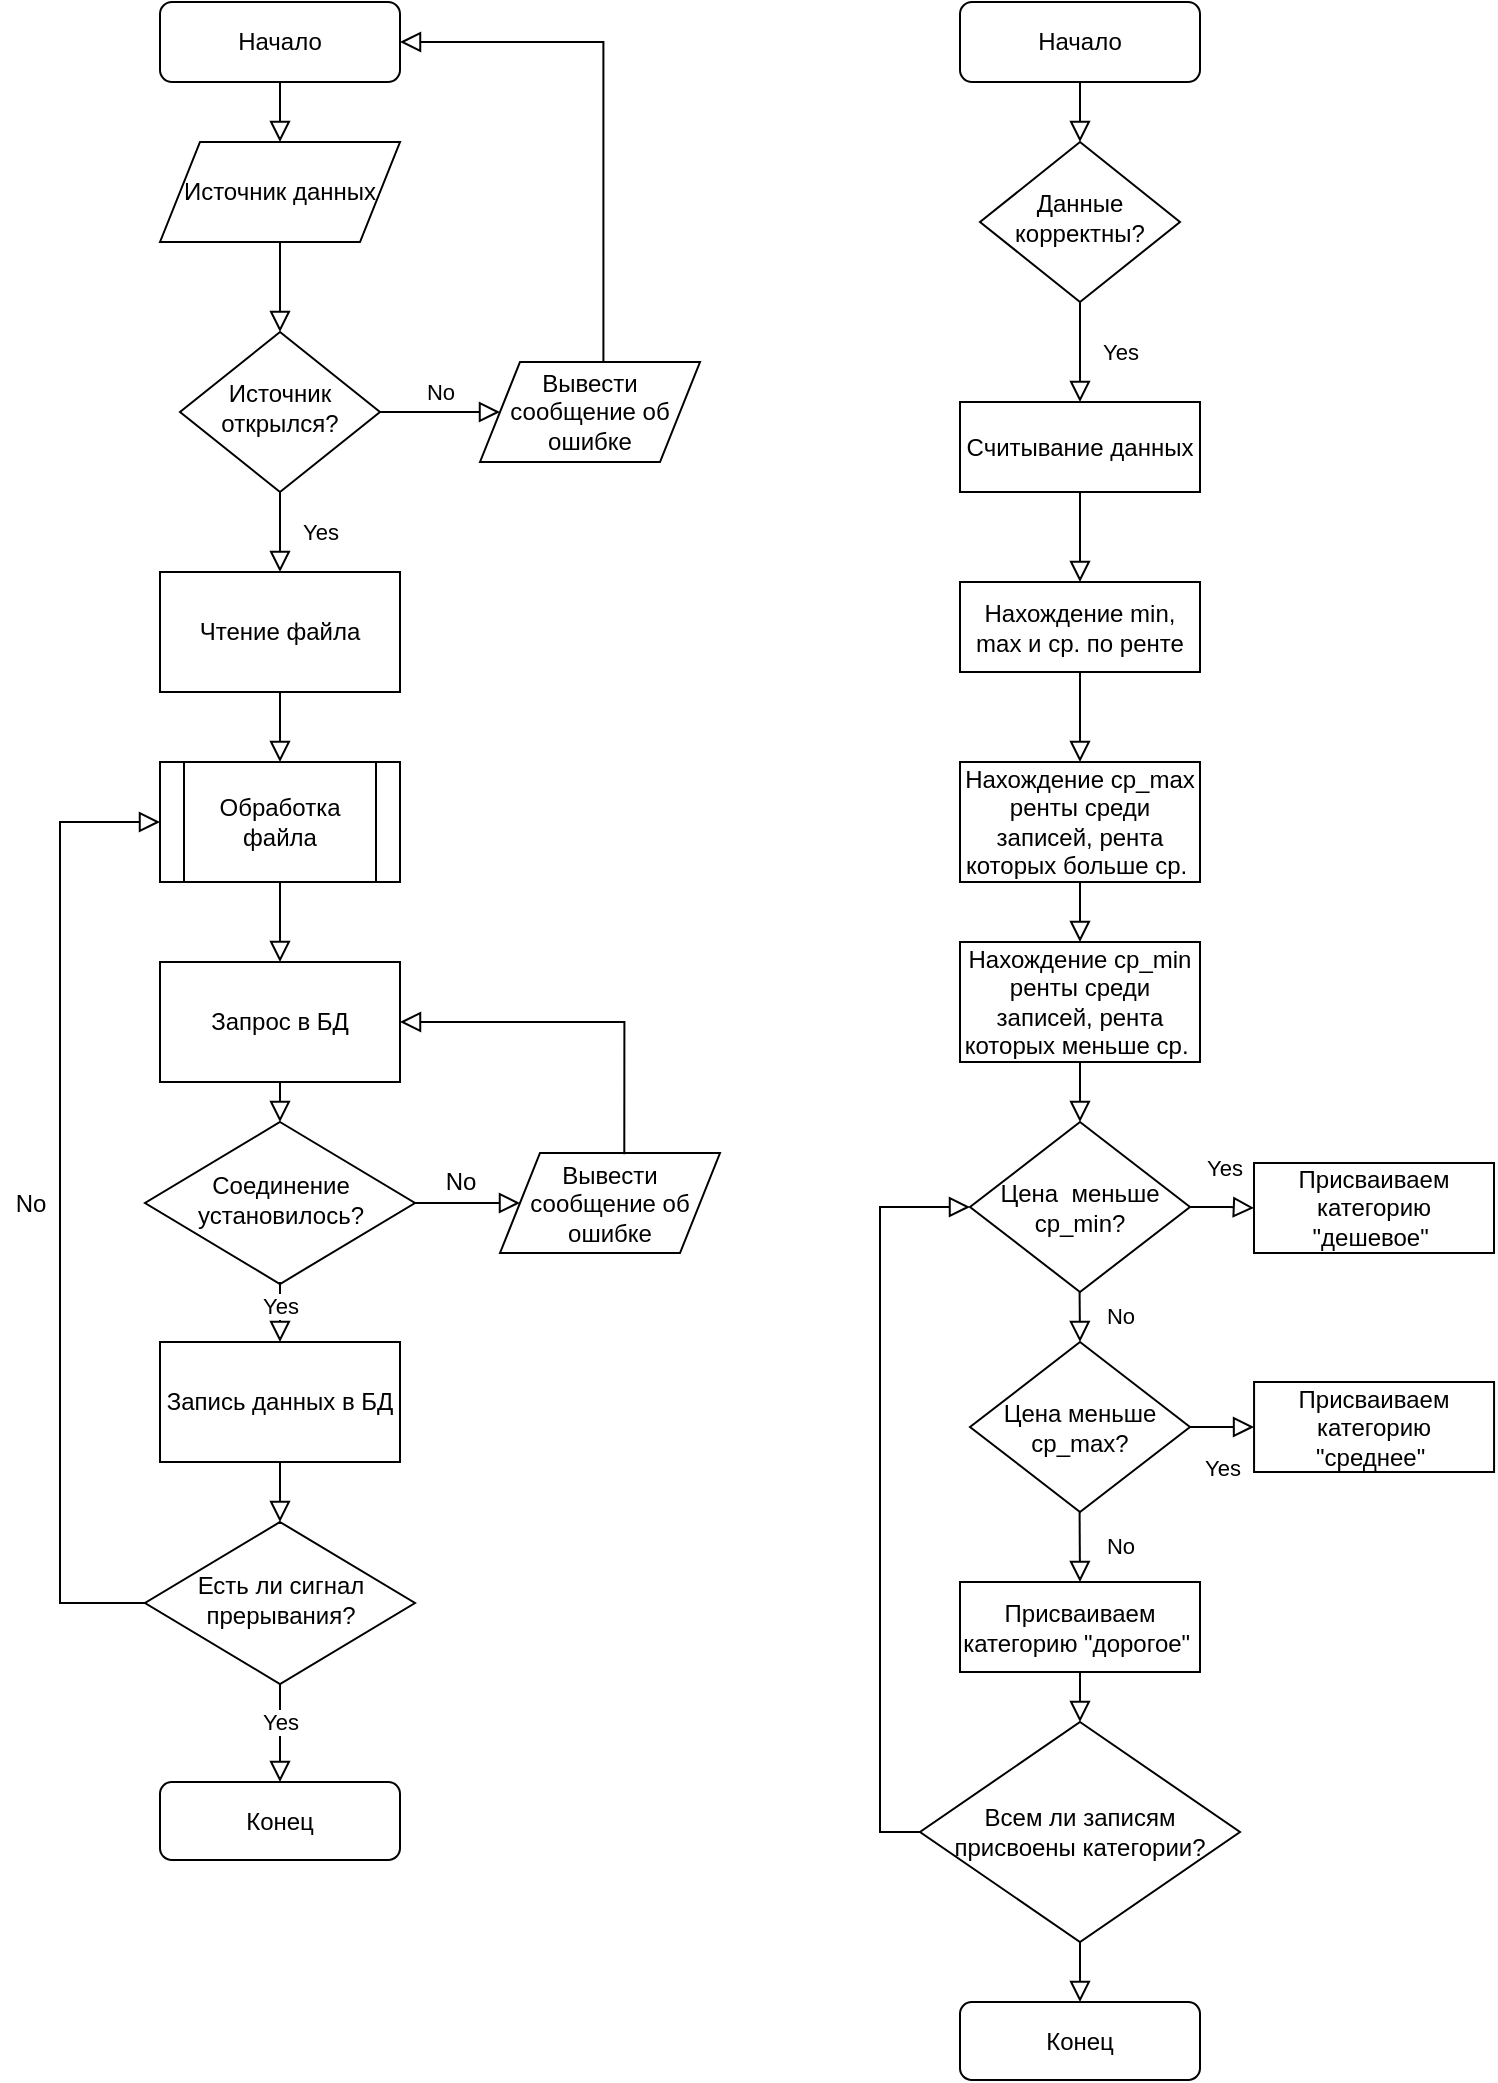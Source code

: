<mxfile version="18.1.3" type="device"><diagram id="C5RBs43oDa-KdzZeNtuy" name="Page-1"><mxGraphModel dx="813" dy="415" grid="1" gridSize="10" guides="1" tooltips="1" connect="1" arrows="1" fold="1" page="1" pageScale="1" pageWidth="827" pageHeight="1169" math="0" shadow="0"><root><mxCell id="WIyWlLk6GJQsqaUBKTNV-0"/><mxCell id="WIyWlLk6GJQsqaUBKTNV-1" parent="WIyWlLk6GJQsqaUBKTNV-0"/><mxCell id="WIyWlLk6GJQsqaUBKTNV-2" value="" style="rounded=0;html=1;jettySize=auto;orthogonalLoop=1;fontSize=11;endArrow=block;endFill=0;endSize=8;strokeWidth=1;shadow=0;labelBackgroundColor=none;edgeStyle=orthogonalEdgeStyle;" parent="WIyWlLk6GJQsqaUBKTNV-1" source="WIyWlLk6GJQsqaUBKTNV-3" edge="1"><mxGeometry relative="1" as="geometry"><mxPoint x="220" y="150" as="targetPoint"/></mxGeometry></mxCell><mxCell id="WIyWlLk6GJQsqaUBKTNV-3" value="&lt;font style=&quot;vertical-align: inherit;&quot;&gt;&lt;font style=&quot;vertical-align: inherit;&quot;&gt;Начало&lt;/font&gt;&lt;/font&gt;" style="rounded=1;whiteSpace=wrap;html=1;fontSize=12;glass=0;strokeWidth=1;shadow=0;" parent="WIyWlLk6GJQsqaUBKTNV-1" vertex="1"><mxGeometry x="160" y="80" width="120" height="40" as="geometry"/></mxCell><mxCell id="WIyWlLk6GJQsqaUBKTNV-4" value="Yes" style="rounded=0;html=1;jettySize=auto;orthogonalLoop=1;fontSize=11;endArrow=block;endFill=0;endSize=8;strokeWidth=1;shadow=0;labelBackgroundColor=none;edgeStyle=orthogonalEdgeStyle;" parent="WIyWlLk6GJQsqaUBKTNV-1" source="WIyWlLk6GJQsqaUBKTNV-6" edge="1"><mxGeometry y="20" relative="1" as="geometry"><mxPoint as="offset"/><mxPoint x="220" y="365" as="targetPoint"/></mxGeometry></mxCell><mxCell id="WIyWlLk6GJQsqaUBKTNV-5" value="No" style="edgeStyle=orthogonalEdgeStyle;rounded=0;html=1;jettySize=auto;orthogonalLoop=1;fontSize=11;endArrow=block;endFill=0;endSize=8;strokeWidth=1;shadow=0;labelBackgroundColor=none;entryX=0;entryY=0.5;entryDx=0;entryDy=0;" parent="WIyWlLk6GJQsqaUBKTNV-1" source="WIyWlLk6GJQsqaUBKTNV-6" target="cDe8SVExw6vvp47_rbW--25" edge="1"><mxGeometry y="10" relative="1" as="geometry"><mxPoint as="offset"/><mxPoint x="320" y="285" as="targetPoint"/></mxGeometry></mxCell><mxCell id="WIyWlLk6GJQsqaUBKTNV-6" value="&lt;font style=&quot;vertical-align: inherit;&quot;&gt;&lt;font style=&quot;vertical-align: inherit;&quot;&gt;Источник открылся?&lt;/font&gt;&lt;/font&gt;" style="rhombus;whiteSpace=wrap;html=1;shadow=0;fontFamily=Helvetica;fontSize=12;align=center;strokeWidth=1;spacing=6;spacingTop=-4;" parent="WIyWlLk6GJQsqaUBKTNV-1" vertex="1"><mxGeometry x="170" y="245" width="100" height="80" as="geometry"/></mxCell><mxCell id="WIyWlLk6GJQsqaUBKTNV-11" value="&lt;font style=&quot;vertical-align: inherit;&quot;&gt;&lt;font style=&quot;vertical-align: inherit;&quot;&gt;Конец&lt;/font&gt;&lt;/font&gt;" style="rounded=1;whiteSpace=wrap;html=1;fontSize=12;glass=0;strokeWidth=1;shadow=0;" parent="WIyWlLk6GJQsqaUBKTNV-1" vertex="1"><mxGeometry x="160" y="970" width="120" height="39" as="geometry"/></mxCell><mxCell id="cDe8SVExw6vvp47_rbW--2" value="&amp;nbsp;" style="edgeStyle=orthogonalEdgeStyle;rounded=0;html=1;jettySize=auto;orthogonalLoop=1;fontSize=11;endArrow=block;endFill=0;endSize=8;strokeWidth=1;shadow=0;labelBackgroundColor=none;entryX=1;entryY=0.5;entryDx=0;entryDy=0;exitX=0.561;exitY=0;exitDx=0;exitDy=0;exitPerimeter=0;" edge="1" parent="WIyWlLk6GJQsqaUBKTNV-1" source="cDe8SVExw6vvp47_rbW--25" target="WIyWlLk6GJQsqaUBKTNV-3"><mxGeometry y="10" relative="1" as="geometry"><mxPoint as="offset"/><mxPoint x="380" y="180" as="sourcePoint"/><mxPoint x="380" y="100" as="targetPoint"/></mxGeometry></mxCell><mxCell id="cDe8SVExw6vvp47_rbW--3" value="&lt;font style=&quot;vertical-align: inherit;&quot;&gt;&lt;font style=&quot;vertical-align: inherit;&quot;&gt;Чтение файла&lt;/font&gt;&lt;/font&gt;" style="rounded=0;whiteSpace=wrap;html=1;" vertex="1" parent="WIyWlLk6GJQsqaUBKTNV-1"><mxGeometry x="160" y="365" width="120" height="60" as="geometry"/></mxCell><mxCell id="cDe8SVExw6vvp47_rbW--5" value="&amp;nbsp;" style="rounded=0;html=1;jettySize=auto;orthogonalLoop=1;fontSize=11;endArrow=block;endFill=0;endSize=8;strokeWidth=1;shadow=0;labelBackgroundColor=none;edgeStyle=orthogonalEdgeStyle;exitX=0.5;exitY=1;exitDx=0;exitDy=0;" edge="1" parent="WIyWlLk6GJQsqaUBKTNV-1" source="cDe8SVExw6vvp47_rbW--3" target="cDe8SVExw6vvp47_rbW--40"><mxGeometry y="20" relative="1" as="geometry"><mxPoint as="offset"/><mxPoint x="230" y="335" as="sourcePoint"/><mxPoint x="220" y="463" as="targetPoint"/></mxGeometry></mxCell><mxCell id="cDe8SVExw6vvp47_rbW--6" value="&lt;font style=&quot;vertical-align: inherit;&quot;&gt;&lt;font style=&quot;vertical-align: inherit;&quot;&gt;&lt;font style=&quot;vertical-align: inherit;&quot;&gt;&lt;font style=&quot;vertical-align: inherit;&quot;&gt;Запись данных в БД&lt;/font&gt;&lt;/font&gt;&lt;/font&gt;&lt;/font&gt;" style="rounded=0;whiteSpace=wrap;html=1;" vertex="1" parent="WIyWlLk6GJQsqaUBKTNV-1"><mxGeometry x="160" y="750" width="120" height="60" as="geometry"/></mxCell><mxCell id="cDe8SVExw6vvp47_rbW--24" value="&amp;nbsp;" style="rounded=0;html=1;jettySize=auto;orthogonalLoop=1;fontSize=11;endArrow=block;endFill=0;endSize=8;strokeWidth=1;shadow=0;labelBackgroundColor=none;edgeStyle=orthogonalEdgeStyle;exitX=0.5;exitY=1;exitDx=0;exitDy=0;entryX=0.5;entryY=0;entryDx=0;entryDy=0;" edge="1" parent="WIyWlLk6GJQsqaUBKTNV-1" source="cDe8SVExw6vvp47_rbW--30" target="cDe8SVExw6vvp47_rbW--32"><mxGeometry y="20" relative="1" as="geometry"><mxPoint as="offset"/><mxPoint x="230" y="435" as="sourcePoint"/><mxPoint x="250" y="640" as="targetPoint"/><Array as="points"/></mxGeometry></mxCell><mxCell id="cDe8SVExw6vvp47_rbW--25" value="Вывести сообщение об ошибке" style="shape=parallelogram;perimeter=parallelogramPerimeter;whiteSpace=wrap;html=1;fixedSize=1;" vertex="1" parent="WIyWlLk6GJQsqaUBKTNV-1"><mxGeometry x="320" y="260" width="110" height="50" as="geometry"/></mxCell><mxCell id="cDe8SVExw6vvp47_rbW--26" value="Источник данных" style="shape=parallelogram;perimeter=parallelogramPerimeter;whiteSpace=wrap;html=1;fixedSize=1;" vertex="1" parent="WIyWlLk6GJQsqaUBKTNV-1"><mxGeometry x="160" y="150" width="120" height="50" as="geometry"/></mxCell><mxCell id="cDe8SVExw6vvp47_rbW--29" value="" style="rounded=0;html=1;jettySize=auto;orthogonalLoop=1;fontSize=11;endArrow=block;endFill=0;endSize=8;strokeWidth=1;shadow=0;labelBackgroundColor=none;edgeStyle=orthogonalEdgeStyle;exitX=0.5;exitY=1;exitDx=0;exitDy=0;entryX=0.5;entryY=0;entryDx=0;entryDy=0;" edge="1" parent="WIyWlLk6GJQsqaUBKTNV-1" source="cDe8SVExw6vvp47_rbW--26" target="WIyWlLk6GJQsqaUBKTNV-6"><mxGeometry relative="1" as="geometry"><mxPoint x="230.029" y="197" as="sourcePoint"/><mxPoint x="220" y="240" as="targetPoint"/></mxGeometry></mxCell><mxCell id="cDe8SVExw6vvp47_rbW--30" value="&lt;font style=&quot;vertical-align: inherit;&quot;&gt;&lt;font style=&quot;vertical-align: inherit;&quot;&gt;&lt;font style=&quot;vertical-align: inherit;&quot;&gt;&lt;font style=&quot;vertical-align: inherit;&quot;&gt;Запрос в БД&lt;/font&gt;&lt;/font&gt;&lt;/font&gt;&lt;/font&gt;" style="rounded=0;whiteSpace=wrap;html=1;" vertex="1" parent="WIyWlLk6GJQsqaUBKTNV-1"><mxGeometry x="160" y="560" width="120" height="60" as="geometry"/></mxCell><mxCell id="cDe8SVExw6vvp47_rbW--31" value="&amp;nbsp;" style="rounded=0;html=1;jettySize=auto;orthogonalLoop=1;fontSize=11;endArrow=block;endFill=0;endSize=8;strokeWidth=1;shadow=0;labelBackgroundColor=none;edgeStyle=orthogonalEdgeStyle;entryX=0.5;entryY=0;entryDx=0;entryDy=0;exitX=0.5;exitY=1;exitDx=0;exitDy=0;" edge="1" parent="WIyWlLk6GJQsqaUBKTNV-1" source="cDe8SVExw6vvp47_rbW--40" target="cDe8SVExw6vvp47_rbW--30"><mxGeometry y="20" relative="1" as="geometry"><mxPoint as="offset"/><mxPoint x="220" y="523" as="sourcePoint"/><mxPoint x="219.8" y="559" as="targetPoint"/><Array as="points"/></mxGeometry></mxCell><mxCell id="cDe8SVExw6vvp47_rbW--32" value="Соединение установилось?" style="rhombus;whiteSpace=wrap;html=1;shadow=0;fontFamily=Helvetica;fontSize=12;align=center;strokeWidth=1;spacing=6;spacingTop=-4;" vertex="1" parent="WIyWlLk6GJQsqaUBKTNV-1"><mxGeometry x="152.5" y="640" width="135" height="81" as="geometry"/></mxCell><mxCell id="cDe8SVExw6vvp47_rbW--34" value="&amp;nbsp;" style="rounded=0;html=1;jettySize=auto;orthogonalLoop=1;fontSize=11;endArrow=block;endFill=0;endSize=8;strokeWidth=1;shadow=0;labelBackgroundColor=none;edgeStyle=orthogonalEdgeStyle;exitX=1;exitY=0.5;exitDx=0;exitDy=0;entryX=0;entryY=0.5;entryDx=0;entryDy=0;" edge="1" parent="WIyWlLk6GJQsqaUBKTNV-1" source="cDe8SVExw6vvp47_rbW--32" target="cDe8SVExw6vvp47_rbW--35"><mxGeometry y="20" relative="1" as="geometry"><mxPoint as="offset"/><mxPoint x="290" y="680" as="sourcePoint"/><mxPoint x="340" y="680" as="targetPoint"/><Array as="points"/></mxGeometry></mxCell><mxCell id="cDe8SVExw6vvp47_rbW--35" value="Вывести сообщение об ошибке" style="shape=parallelogram;perimeter=parallelogramPerimeter;whiteSpace=wrap;html=1;fixedSize=1;" vertex="1" parent="WIyWlLk6GJQsqaUBKTNV-1"><mxGeometry x="330" y="655.5" width="110" height="50" as="geometry"/></mxCell><mxCell id="cDe8SVExw6vvp47_rbW--36" value="&amp;nbsp;" style="rounded=0;html=1;jettySize=auto;orthogonalLoop=1;fontSize=11;endArrow=block;endFill=0;endSize=8;strokeWidth=1;shadow=0;labelBackgroundColor=none;edgeStyle=orthogonalEdgeStyle;exitX=0.565;exitY=0.013;exitDx=0;exitDy=0;exitPerimeter=0;entryX=1;entryY=0.5;entryDx=0;entryDy=0;" edge="1" parent="WIyWlLk6GJQsqaUBKTNV-1" source="cDe8SVExw6vvp47_rbW--35" target="cDe8SVExw6vvp47_rbW--30"><mxGeometry y="20" relative="1" as="geometry"><mxPoint as="offset"/><mxPoint x="330.0" y="610.0" as="sourcePoint"/><mxPoint x="390" y="570" as="targetPoint"/><Array as="points"/></mxGeometry></mxCell><mxCell id="cDe8SVExw6vvp47_rbW--37" value="" style="rounded=0;html=1;jettySize=auto;orthogonalLoop=1;fontSize=11;endArrow=block;endFill=0;endSize=8;strokeWidth=1;shadow=0;labelBackgroundColor=none;edgeStyle=orthogonalEdgeStyle;entryX=0.5;entryY=0;entryDx=0;entryDy=0;" edge="1" parent="WIyWlLk6GJQsqaUBKTNV-1" target="cDe8SVExw6vvp47_rbW--6"><mxGeometry y="20" relative="1" as="geometry"><mxPoint as="offset"/><mxPoint x="220" y="720" as="sourcePoint"/><mxPoint x="219.77" y="741" as="targetPoint"/><Array as="points"/></mxGeometry></mxCell><mxCell id="cDe8SVExw6vvp47_rbW--39" value="Yes" style="edgeLabel;html=1;align=center;verticalAlign=middle;resizable=0;points=[];" vertex="1" connectable="0" parent="cDe8SVExw6vvp47_rbW--37"><mxGeometry x="-0.249" relative="1" as="geometry"><mxPoint as="offset"/></mxGeometry></mxCell><mxCell id="cDe8SVExw6vvp47_rbW--38" value="No" style="text;html=1;align=center;verticalAlign=middle;resizable=0;points=[];autosize=1;strokeColor=none;fillColor=none;" vertex="1" parent="WIyWlLk6GJQsqaUBKTNV-1"><mxGeometry x="295" y="660" width="30" height="20" as="geometry"/></mxCell><mxCell id="cDe8SVExw6vvp47_rbW--40" value="Обработка файла" style="shape=process;whiteSpace=wrap;html=1;backgroundOutline=1;" vertex="1" parent="WIyWlLk6GJQsqaUBKTNV-1"><mxGeometry x="160" y="460" width="120" height="60" as="geometry"/></mxCell><mxCell id="cDe8SVExw6vvp47_rbW--47" value="&amp;nbsp;" style="rounded=0;html=1;jettySize=auto;orthogonalLoop=1;fontSize=11;endArrow=block;endFill=0;endSize=8;strokeWidth=1;shadow=0;labelBackgroundColor=none;edgeStyle=orthogonalEdgeStyle;" edge="1" parent="WIyWlLk6GJQsqaUBKTNV-1" source="cDe8SVExw6vvp47_rbW--6" target="cDe8SVExw6vvp47_rbW--48"><mxGeometry y="20" relative="1" as="geometry"><mxPoint as="offset"/><mxPoint x="219.76" y="820" as="sourcePoint"/><mxPoint x="220" y="840" as="targetPoint"/></mxGeometry></mxCell><mxCell id="cDe8SVExw6vvp47_rbW--48" value="Есть ли сигнал прерывания?" style="rhombus;whiteSpace=wrap;html=1;shadow=0;fontFamily=Helvetica;fontSize=12;align=center;strokeWidth=1;spacing=6;spacingTop=-4;" vertex="1" parent="WIyWlLk6GJQsqaUBKTNV-1"><mxGeometry x="152.5" y="840" width="135" height="81" as="geometry"/></mxCell><mxCell id="cDe8SVExw6vvp47_rbW--51" value="" style="rounded=0;html=1;jettySize=auto;orthogonalLoop=1;fontSize=11;endArrow=block;endFill=0;endSize=8;strokeWidth=1;shadow=0;labelBackgroundColor=none;edgeStyle=orthogonalEdgeStyle;entryX=0.5;entryY=0;entryDx=0;entryDy=0;" edge="1" parent="WIyWlLk6GJQsqaUBKTNV-1" source="cDe8SVExw6vvp47_rbW--48" target="WIyWlLk6GJQsqaUBKTNV-11"><mxGeometry y="20" relative="1" as="geometry"><mxPoint as="offset"/><mxPoint x="219.76" y="921" as="sourcePoint"/><mxPoint x="219.76" y="951" as="targetPoint"/><Array as="points"/></mxGeometry></mxCell><mxCell id="cDe8SVExw6vvp47_rbW--52" value="Yes" style="edgeLabel;html=1;align=center;verticalAlign=middle;resizable=0;points=[];" vertex="1" connectable="0" parent="cDe8SVExw6vvp47_rbW--51"><mxGeometry x="-0.249" relative="1" as="geometry"><mxPoint as="offset"/></mxGeometry></mxCell><mxCell id="cDe8SVExw6vvp47_rbW--53" value="&amp;nbsp;" style="rounded=0;html=1;jettySize=auto;orthogonalLoop=1;fontSize=11;endArrow=block;endFill=0;endSize=8;strokeWidth=1;shadow=0;labelBackgroundColor=none;edgeStyle=orthogonalEdgeStyle;" edge="1" parent="WIyWlLk6GJQsqaUBKTNV-1" source="cDe8SVExw6vvp47_rbW--48"><mxGeometry y="20" relative="1" as="geometry"><mxPoint as="offset"/><mxPoint x="283.75" y="880.26" as="sourcePoint"/><mxPoint x="160" y="490" as="targetPoint"/><Array as="points"><mxPoint x="110" y="880"/><mxPoint x="110" y="490"/></Array></mxGeometry></mxCell><mxCell id="cDe8SVExw6vvp47_rbW--54" value="No" style="text;html=1;align=center;verticalAlign=middle;resizable=0;points=[];autosize=1;strokeColor=none;fillColor=none;" vertex="1" parent="WIyWlLk6GJQsqaUBKTNV-1"><mxGeometry x="80" y="670.5" width="30" height="20" as="geometry"/></mxCell><mxCell id="cDe8SVExw6vvp47_rbW--55" value="&lt;font style=&quot;vertical-align: inherit;&quot;&gt;&lt;font style=&quot;vertical-align: inherit;&quot;&gt;Начало&lt;/font&gt;&lt;/font&gt;" style="rounded=1;whiteSpace=wrap;html=1;fontSize=12;glass=0;strokeWidth=1;shadow=0;" vertex="1" parent="WIyWlLk6GJQsqaUBKTNV-1"><mxGeometry x="560" y="80" width="120" height="40" as="geometry"/></mxCell><mxCell id="cDe8SVExw6vvp47_rbW--56" value="&lt;font style=&quot;vertical-align: inherit;&quot;&gt;&lt;font style=&quot;vertical-align: inherit;&quot;&gt;Данные корректны?&lt;/font&gt;&lt;/font&gt;" style="rhombus;whiteSpace=wrap;html=1;shadow=0;fontFamily=Helvetica;fontSize=12;align=center;strokeWidth=1;spacing=6;spacingTop=-4;" vertex="1" parent="WIyWlLk6GJQsqaUBKTNV-1"><mxGeometry x="570" y="150" width="100" height="80" as="geometry"/></mxCell><mxCell id="cDe8SVExw6vvp47_rbW--57" value="Yes" style="rounded=0;html=1;jettySize=auto;orthogonalLoop=1;fontSize=11;endArrow=block;endFill=0;endSize=8;strokeWidth=1;shadow=0;labelBackgroundColor=none;edgeStyle=orthogonalEdgeStyle;exitX=0.5;exitY=1;exitDx=0;exitDy=0;entryX=0.5;entryY=0;entryDx=0;entryDy=0;" edge="1" parent="WIyWlLk6GJQsqaUBKTNV-1" source="cDe8SVExw6vvp47_rbW--56" target="cDe8SVExw6vvp47_rbW--72"><mxGeometry y="20" relative="1" as="geometry"><mxPoint as="offset"/><mxPoint x="629.76" y="250" as="sourcePoint"/><mxPoint x="620" y="273" as="targetPoint"/><Array as="points"/></mxGeometry></mxCell><mxCell id="cDe8SVExw6vvp47_rbW--70" value="" style="rounded=0;html=1;jettySize=auto;orthogonalLoop=1;fontSize=11;endArrow=block;endFill=0;endSize=8;strokeWidth=1;shadow=0;labelBackgroundColor=none;edgeStyle=orthogonalEdgeStyle;exitX=0.5;exitY=1;exitDx=0;exitDy=0;entryX=0.5;entryY=0;entryDx=0;entryDy=0;" edge="1" parent="WIyWlLk6GJQsqaUBKTNV-1" source="cDe8SVExw6vvp47_rbW--55" target="cDe8SVExw6vvp47_rbW--56"><mxGeometry x="1" y="40" relative="1" as="geometry"><mxPoint y="4" as="offset"/><mxPoint x="670" y="130" as="sourcePoint"/><mxPoint x="670" y="173" as="targetPoint"/><Array as="points"/></mxGeometry></mxCell><mxCell id="cDe8SVExw6vvp47_rbW--71" value="Цена&amp;nbsp; меньше ср_min?" style="rhombus;whiteSpace=wrap;html=1;" vertex="1" parent="WIyWlLk6GJQsqaUBKTNV-1"><mxGeometry x="565" y="640" width="110" height="85" as="geometry"/></mxCell><mxCell id="cDe8SVExw6vvp47_rbW--72" value="Считывание данных" style="rounded=0;whiteSpace=wrap;html=1;" vertex="1" parent="WIyWlLk6GJQsqaUBKTNV-1"><mxGeometry x="560" y="280" width="120" height="45" as="geometry"/></mxCell><mxCell id="cDe8SVExw6vvp47_rbW--73" value="" style="rounded=0;html=1;jettySize=auto;orthogonalLoop=1;fontSize=11;endArrow=block;endFill=0;endSize=8;strokeWidth=1;shadow=0;labelBackgroundColor=none;edgeStyle=orthogonalEdgeStyle;" edge="1" parent="WIyWlLk6GJQsqaUBKTNV-1" source="cDe8SVExw6vvp47_rbW--72"><mxGeometry y="20" relative="1" as="geometry"><mxPoint as="offset"/><mxPoint x="619.76" y="335" as="sourcePoint"/><mxPoint x="620" y="370" as="targetPoint"/><Array as="points"/></mxGeometry></mxCell><mxCell id="cDe8SVExw6vvp47_rbW--74" value="Нахождение min, max и ср. по ренте" style="rounded=0;whiteSpace=wrap;html=1;" vertex="1" parent="WIyWlLk6GJQsqaUBKTNV-1"><mxGeometry x="560" y="370" width="120" height="45" as="geometry"/></mxCell><mxCell id="cDe8SVExw6vvp47_rbW--75" value="" style="rounded=0;html=1;jettySize=auto;orthogonalLoop=1;fontSize=11;endArrow=block;endFill=0;endSize=8;strokeWidth=1;shadow=0;labelBackgroundColor=none;edgeStyle=orthogonalEdgeStyle;" edge="1" parent="WIyWlLk6GJQsqaUBKTNV-1" source="cDe8SVExw6vvp47_rbW--74"><mxGeometry y="20" relative="1" as="geometry"><mxPoint as="offset"/><mxPoint x="619.76" y="440" as="sourcePoint"/><mxPoint x="620" y="460" as="targetPoint"/><Array as="points"/></mxGeometry></mxCell><mxCell id="cDe8SVExw6vvp47_rbW--76" value="Нахождение ср_max ренты среди записей, рента которых больше ср.&amp;nbsp;" style="rounded=0;whiteSpace=wrap;html=1;" vertex="1" parent="WIyWlLk6GJQsqaUBKTNV-1"><mxGeometry x="560" y="460" width="120" height="60" as="geometry"/></mxCell><mxCell id="cDe8SVExw6vvp47_rbW--77" value="" style="rounded=0;html=1;jettySize=auto;orthogonalLoop=1;fontSize=11;endArrow=block;endFill=0;endSize=8;strokeWidth=1;shadow=0;labelBackgroundColor=none;edgeStyle=orthogonalEdgeStyle;" edge="1" parent="WIyWlLk6GJQsqaUBKTNV-1" source="cDe8SVExw6vvp47_rbW--76"><mxGeometry y="20" relative="1" as="geometry"><mxPoint as="offset"/><mxPoint x="619.76" y="530" as="sourcePoint"/><mxPoint x="620" y="550" as="targetPoint"/><Array as="points"/></mxGeometry></mxCell><mxCell id="cDe8SVExw6vvp47_rbW--78" value="Нахождение ср_min ренты среди записей, рента которых меньше ср.&amp;nbsp;" style="rounded=0;whiteSpace=wrap;html=1;" vertex="1" parent="WIyWlLk6GJQsqaUBKTNV-1"><mxGeometry x="560" y="550" width="120" height="60" as="geometry"/></mxCell><mxCell id="cDe8SVExw6vvp47_rbW--79" value="" style="rounded=0;html=1;jettySize=auto;orthogonalLoop=1;fontSize=11;endArrow=block;endFill=0;endSize=8;strokeWidth=1;shadow=0;labelBackgroundColor=none;edgeStyle=orthogonalEdgeStyle;" edge="1" parent="WIyWlLk6GJQsqaUBKTNV-1" source="cDe8SVExw6vvp47_rbW--78"><mxGeometry y="20" relative="1" as="geometry"><mxPoint as="offset"/><mxPoint x="619.76" y="620" as="sourcePoint"/><mxPoint x="620" y="640" as="targetPoint"/><Array as="points"/></mxGeometry></mxCell><mxCell id="cDe8SVExw6vvp47_rbW--80" value="Присваиваем категорию &quot;дешевое&quot;&amp;nbsp;" style="rounded=0;whiteSpace=wrap;html=1;" vertex="1" parent="WIyWlLk6GJQsqaUBKTNV-1"><mxGeometry x="707" y="660.5" width="120" height="45" as="geometry"/></mxCell><mxCell id="cDe8SVExw6vvp47_rbW--81" value="Yes" style="rounded=0;html=1;jettySize=auto;orthogonalLoop=1;fontSize=11;endArrow=block;endFill=0;endSize=8;strokeWidth=1;shadow=0;labelBackgroundColor=none;edgeStyle=orthogonalEdgeStyle;" edge="1" parent="WIyWlLk6GJQsqaUBKTNV-1" source="cDe8SVExw6vvp47_rbW--71" target="cDe8SVExw6vvp47_rbW--80"><mxGeometry y="20" relative="1" as="geometry"><mxPoint as="offset"/><mxPoint x="690" y="675.5" as="sourcePoint"/><mxPoint x="690" y="705.5" as="targetPoint"/><Array as="points"/></mxGeometry></mxCell><mxCell id="cDe8SVExw6vvp47_rbW--82" value="Цена меньше ср_max?" style="rhombus;whiteSpace=wrap;html=1;" vertex="1" parent="WIyWlLk6GJQsqaUBKTNV-1"><mxGeometry x="565" y="750" width="110" height="85" as="geometry"/></mxCell><mxCell id="cDe8SVExw6vvp47_rbW--84" value="No" style="rounded=0;html=1;jettySize=auto;orthogonalLoop=1;fontSize=11;endArrow=block;endFill=0;endSize=8;strokeWidth=1;shadow=0;labelBackgroundColor=none;edgeStyle=orthogonalEdgeStyle;" edge="1" parent="WIyWlLk6GJQsqaUBKTNV-1"><mxGeometry y="20" relative="1" as="geometry"><mxPoint as="offset"/><mxPoint x="619.8" y="725" as="sourcePoint"/><mxPoint x="620" y="750" as="targetPoint"/><Array as="points"/></mxGeometry></mxCell><mxCell id="cDe8SVExw6vvp47_rbW--85" value="No" style="rounded=0;html=1;jettySize=auto;orthogonalLoop=1;fontSize=11;endArrow=block;endFill=0;endSize=8;strokeWidth=1;shadow=0;labelBackgroundColor=none;edgeStyle=orthogonalEdgeStyle;entryX=0.5;entryY=0;entryDx=0;entryDy=0;" edge="1" parent="WIyWlLk6GJQsqaUBKTNV-1" target="cDe8SVExw6vvp47_rbW--89"><mxGeometry y="20" relative="1" as="geometry"><mxPoint as="offset"/><mxPoint x="619.8" y="835" as="sourcePoint"/><mxPoint x="620" y="860" as="targetPoint"/><Array as="points"/></mxGeometry></mxCell><mxCell id="cDe8SVExw6vvp47_rbW--87" value="Присваиваем категорию &quot;среднее&quot;&amp;nbsp;" style="rounded=0;whiteSpace=wrap;html=1;" vertex="1" parent="WIyWlLk6GJQsqaUBKTNV-1"><mxGeometry x="707.03" y="770" width="120" height="45" as="geometry"/></mxCell><mxCell id="cDe8SVExw6vvp47_rbW--88" value="Yes" style="rounded=0;html=1;jettySize=auto;orthogonalLoop=1;fontSize=11;endArrow=block;endFill=0;endSize=8;strokeWidth=1;shadow=0;labelBackgroundColor=none;edgeStyle=orthogonalEdgeStyle;" edge="1" parent="WIyWlLk6GJQsqaUBKTNV-1" target="cDe8SVExw6vvp47_rbW--87" source="cDe8SVExw6vvp47_rbW--82"><mxGeometry y="20" relative="1" as="geometry"><mxPoint as="offset"/><mxPoint x="675.004" y="792.02" as="sourcePoint"/><mxPoint x="690.03" y="815" as="targetPoint"/><Array as="points"/></mxGeometry></mxCell><mxCell id="cDe8SVExw6vvp47_rbW--89" value="Присваиваем категорию &quot;дорогое&quot;&amp;nbsp;" style="rounded=0;whiteSpace=wrap;html=1;" vertex="1" parent="WIyWlLk6GJQsqaUBKTNV-1"><mxGeometry x="560" y="870" width="120" height="45" as="geometry"/></mxCell><mxCell id="cDe8SVExw6vvp47_rbW--90" value="Всем ли записям присвоены категории?" style="rhombus;whiteSpace=wrap;html=1;" vertex="1" parent="WIyWlLk6GJQsqaUBKTNV-1"><mxGeometry x="540" y="940" width="160" height="110" as="geometry"/></mxCell><mxCell id="cDe8SVExw6vvp47_rbW--91" value="" style="rounded=0;html=1;jettySize=auto;orthogonalLoop=1;fontSize=11;endArrow=block;endFill=0;endSize=8;strokeWidth=1;shadow=0;labelBackgroundColor=none;edgeStyle=orthogonalEdgeStyle;" edge="1" parent="WIyWlLk6GJQsqaUBKTNV-1" source="cDe8SVExw6vvp47_rbW--89" target="cDe8SVExw6vvp47_rbW--90"><mxGeometry y="20" relative="1" as="geometry"><mxPoint as="offset"/><mxPoint x="619.8" y="915" as="sourcePoint"/><mxPoint x="620" y="950" as="targetPoint"/><Array as="points"><mxPoint x="620" y="940"/><mxPoint x="620" y="940"/></Array></mxGeometry></mxCell><mxCell id="cDe8SVExw6vvp47_rbW--92" value="&lt;font style=&quot;vertical-align: inherit;&quot;&gt;&lt;font style=&quot;vertical-align: inherit;&quot;&gt;Конец&lt;/font&gt;&lt;/font&gt;" style="rounded=1;whiteSpace=wrap;html=1;fontSize=12;glass=0;strokeWidth=1;shadow=0;" vertex="1" parent="WIyWlLk6GJQsqaUBKTNV-1"><mxGeometry x="560" y="1080" width="120" height="39" as="geometry"/></mxCell><mxCell id="cDe8SVExw6vvp47_rbW--93" value="" style="rounded=0;html=1;jettySize=auto;orthogonalLoop=1;fontSize=11;endArrow=block;endFill=0;endSize=8;strokeWidth=1;shadow=0;labelBackgroundColor=none;edgeStyle=orthogonalEdgeStyle;" edge="1" parent="WIyWlLk6GJQsqaUBKTNV-1" source="cDe8SVExw6vvp47_rbW--90" target="cDe8SVExw6vvp47_rbW--92"><mxGeometry y="20" relative="1" as="geometry"><mxPoint as="offset"/><mxPoint x="619.8" y="1050" as="sourcePoint"/><mxPoint x="619.8" y="1075" as="targetPoint"/><Array as="points"/></mxGeometry></mxCell><mxCell id="cDe8SVExw6vvp47_rbW--94" value="" style="rounded=0;html=1;jettySize=auto;orthogonalLoop=1;fontSize=11;endArrow=block;endFill=0;endSize=8;strokeWidth=1;shadow=0;labelBackgroundColor=none;edgeStyle=orthogonalEdgeStyle;exitX=0;exitY=0.5;exitDx=0;exitDy=0;entryX=0;entryY=0.5;entryDx=0;entryDy=0;" edge="1" parent="WIyWlLk6GJQsqaUBKTNV-1" source="cDe8SVExw6vvp47_rbW--90" target="cDe8SVExw6vvp47_rbW--71"><mxGeometry y="20" relative="1" as="geometry"><mxPoint as="offset"/><mxPoint x="509.999" y="850.004" as="sourcePoint"/><mxPoint x="520" y="480" as="targetPoint"/><Array as="points"/></mxGeometry></mxCell></root></mxGraphModel></diagram></mxfile>